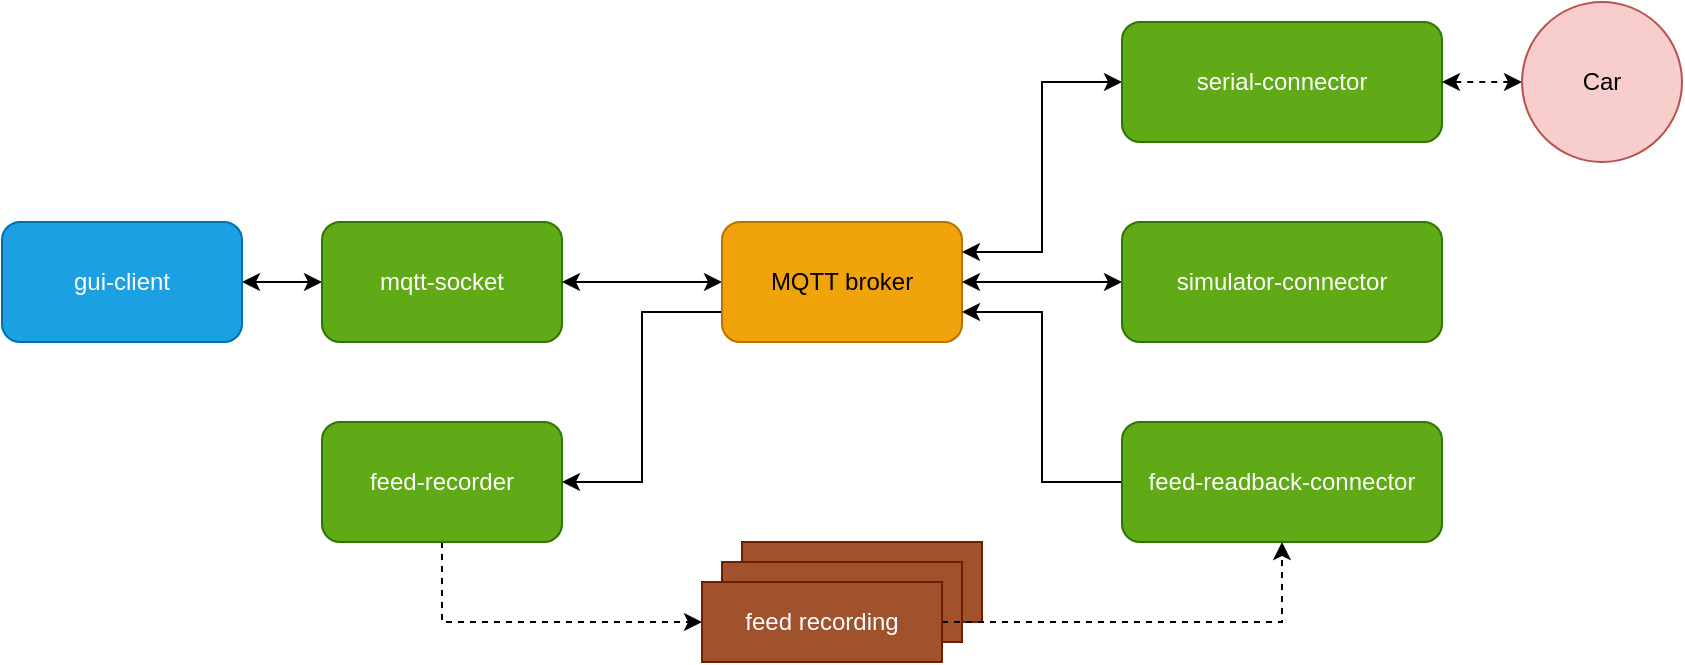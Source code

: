 <mxfile version="22.0.4" type="device">
  <diagram name="Page-1" id="iFMjg7ucCiu7c9m5ARqG">
    <mxGraphModel dx="1434" dy="760" grid="1" gridSize="10" guides="1" tooltips="1" connect="1" arrows="1" fold="1" page="1" pageScale="1" pageWidth="850" pageHeight="1100" math="0" shadow="0">
      <root>
        <mxCell id="0" />
        <mxCell id="1" parent="0" />
        <mxCell id="dM0U2xnKAeoFRcrRGGa5-11" style="edgeStyle=orthogonalEdgeStyle;rounded=0;orthogonalLoop=1;jettySize=auto;html=1;exitX=0;exitY=0.5;exitDx=0;exitDy=0;entryX=1;entryY=0.5;entryDx=0;entryDy=0;startArrow=classic;startFill=1;" parent="1" source="dM0U2xnKAeoFRcrRGGa5-1" target="dM0U2xnKAeoFRcrRGGa5-2" edge="1">
          <mxGeometry relative="1" as="geometry">
            <Array as="points">
              <mxPoint x="250" y="390" />
              <mxPoint x="250" y="390" />
            </Array>
          </mxGeometry>
        </mxCell>
        <mxCell id="dM0U2xnKAeoFRcrRGGa5-1" value="mqtt-socket" style="rounded=1;whiteSpace=wrap;html=1;fillColor=#60a917;fontColor=#ffffff;strokeColor=#2D7600;" parent="1" vertex="1">
          <mxGeometry x="280" y="360" width="120" height="60" as="geometry" />
        </mxCell>
        <mxCell id="dM0U2xnKAeoFRcrRGGa5-2" value="gui-client" style="rounded=1;whiteSpace=wrap;html=1;fillColor=#1ba1e2;fontColor=#ffffff;strokeColor=#006EAF;" parent="1" vertex="1">
          <mxGeometry x="120" y="360" width="120" height="60" as="geometry" />
        </mxCell>
        <mxCell id="dM0U2xnKAeoFRcrRGGa5-10" style="edgeStyle=orthogonalEdgeStyle;rounded=0;orthogonalLoop=1;jettySize=auto;html=1;exitX=0;exitY=0.5;exitDx=0;exitDy=0;entryX=1;entryY=0.5;entryDx=0;entryDy=0;startArrow=classic;startFill=1;" parent="1" source="dM0U2xnKAeoFRcrRGGa5-3" target="dM0U2xnKAeoFRcrRGGa5-1" edge="1">
          <mxGeometry relative="1" as="geometry" />
        </mxCell>
        <mxCell id="dM0U2xnKAeoFRcrRGGa5-15" style="edgeStyle=orthogonalEdgeStyle;rounded=0;orthogonalLoop=1;jettySize=auto;html=1;exitX=0;exitY=0.75;exitDx=0;exitDy=0;entryX=1;entryY=0.5;entryDx=0;entryDy=0;" parent="1" source="dM0U2xnKAeoFRcrRGGa5-3" target="dM0U2xnKAeoFRcrRGGa5-12" edge="1">
          <mxGeometry relative="1" as="geometry" />
        </mxCell>
        <mxCell id="dM0U2xnKAeoFRcrRGGa5-3" value="MQTT broker" style="rounded=1;whiteSpace=wrap;html=1;fillColor=#f0a30a;fontColor=#000000;strokeColor=#BD7000;" parent="1" vertex="1">
          <mxGeometry x="480" y="360" width="120" height="60" as="geometry" />
        </mxCell>
        <mxCell id="dM0U2xnKAeoFRcrRGGa5-7" style="edgeStyle=orthogonalEdgeStyle;rounded=0;orthogonalLoop=1;jettySize=auto;html=1;exitX=0;exitY=0.5;exitDx=0;exitDy=0;entryX=1;entryY=0.5;entryDx=0;entryDy=0;startArrow=classic;startFill=1;" parent="1" source="dM0U2xnKAeoFRcrRGGa5-4" target="dM0U2xnKAeoFRcrRGGa5-3" edge="1">
          <mxGeometry relative="1" as="geometry" />
        </mxCell>
        <mxCell id="dM0U2xnKAeoFRcrRGGa5-4" value="simulator-connector" style="rounded=1;whiteSpace=wrap;html=1;fillColor=#60a917;fontColor=#ffffff;strokeColor=#2D7600;" parent="1" vertex="1">
          <mxGeometry x="680" y="360" width="160" height="60" as="geometry" />
        </mxCell>
        <mxCell id="dM0U2xnKAeoFRcrRGGa5-8" style="edgeStyle=orthogonalEdgeStyle;rounded=0;orthogonalLoop=1;jettySize=auto;html=1;exitX=0;exitY=0.5;exitDx=0;exitDy=0;startArrow=classic;startFill=1;entryX=1;entryY=0.25;entryDx=0;entryDy=0;" parent="1" source="dM0U2xnKAeoFRcrRGGa5-5" target="dM0U2xnKAeoFRcrRGGa5-3" edge="1">
          <mxGeometry relative="1" as="geometry">
            <mxPoint x="600" y="370" as="targetPoint" />
            <Array as="points">
              <mxPoint x="640" y="290" />
              <mxPoint x="640" y="375" />
            </Array>
          </mxGeometry>
        </mxCell>
        <mxCell id="dM0U2xnKAeoFRcrRGGa5-5" value="serial-connector" style="rounded=1;whiteSpace=wrap;html=1;fillColor=#60a917;fontColor=#ffffff;strokeColor=#2D7600;" parent="1" vertex="1">
          <mxGeometry x="680" y="260" width="160" height="60" as="geometry" />
        </mxCell>
        <mxCell id="dM0U2xnKAeoFRcrRGGa5-9" style="edgeStyle=orthogonalEdgeStyle;rounded=0;orthogonalLoop=1;jettySize=auto;html=1;exitX=0;exitY=0.5;exitDx=0;exitDy=0;entryX=1;entryY=0.75;entryDx=0;entryDy=0;startArrow=none;startFill=0;" parent="1" source="dM0U2xnKAeoFRcrRGGa5-6" target="dM0U2xnKAeoFRcrRGGa5-3" edge="1">
          <mxGeometry relative="1" as="geometry">
            <Array as="points">
              <mxPoint x="640" y="490" />
              <mxPoint x="640" y="405" />
            </Array>
          </mxGeometry>
        </mxCell>
        <mxCell id="dM0U2xnKAeoFRcrRGGa5-6" value="feed-readback-connector" style="rounded=1;whiteSpace=wrap;html=1;fillColor=#60a917;fontColor=#ffffff;strokeColor=#2D7600;" parent="1" vertex="1">
          <mxGeometry x="680" y="460" width="160" height="60" as="geometry" />
        </mxCell>
        <mxCell id="R8UiBeT1CvxZoQtZIHoM-6" style="edgeStyle=orthogonalEdgeStyle;rounded=0;orthogonalLoop=1;jettySize=auto;html=1;exitX=0.5;exitY=1;exitDx=0;exitDy=0;entryX=0;entryY=0.5;entryDx=0;entryDy=0;dashed=1;" edge="1" parent="1" source="dM0U2xnKAeoFRcrRGGa5-12" target="R8UiBeT1CvxZoQtZIHoM-5">
          <mxGeometry relative="1" as="geometry" />
        </mxCell>
        <mxCell id="dM0U2xnKAeoFRcrRGGa5-12" value="feed-recorder" style="rounded=1;whiteSpace=wrap;html=1;fillColor=#60a917;fontColor=#ffffff;strokeColor=#2D7600;" parent="1" vertex="1">
          <mxGeometry x="280" y="460" width="120" height="60" as="geometry" />
        </mxCell>
        <mxCell id="R8UiBeT1CvxZoQtZIHoM-2" style="edgeStyle=orthogonalEdgeStyle;rounded=0;orthogonalLoop=1;jettySize=auto;html=1;exitX=0;exitY=0.5;exitDx=0;exitDy=0;entryX=1;entryY=0.5;entryDx=0;entryDy=0;startArrow=classic;startFill=1;dashed=1;" edge="1" parent="1" source="R8UiBeT1CvxZoQtZIHoM-1" target="dM0U2xnKAeoFRcrRGGa5-5">
          <mxGeometry relative="1" as="geometry" />
        </mxCell>
        <mxCell id="R8UiBeT1CvxZoQtZIHoM-1" value="Car" style="ellipse;whiteSpace=wrap;html=1;aspect=fixed;fillColor=#f8cecc;strokeColor=#b85450;" vertex="1" parent="1">
          <mxGeometry x="880" y="250" width="80" height="80" as="geometry" />
        </mxCell>
        <mxCell id="R8UiBeT1CvxZoQtZIHoM-3" value="feed recording" style="rounded=0;whiteSpace=wrap;html=1;fillColor=#a0522d;fontColor=#ffffff;strokeColor=#6D1F00;" vertex="1" parent="1">
          <mxGeometry x="490" y="520" width="120" height="40" as="geometry" />
        </mxCell>
        <mxCell id="R8UiBeT1CvxZoQtZIHoM-4" value="feed recording" style="rounded=0;whiteSpace=wrap;html=1;fillColor=#a0522d;fontColor=#ffffff;strokeColor=#6D1F00;" vertex="1" parent="1">
          <mxGeometry x="480" y="530" width="120" height="40" as="geometry" />
        </mxCell>
        <mxCell id="R8UiBeT1CvxZoQtZIHoM-7" style="edgeStyle=orthogonalEdgeStyle;rounded=0;orthogonalLoop=1;jettySize=auto;html=1;exitX=1;exitY=0.5;exitDx=0;exitDy=0;entryX=0.5;entryY=1;entryDx=0;entryDy=0;dashed=1;" edge="1" parent="1" source="R8UiBeT1CvxZoQtZIHoM-5" target="dM0U2xnKAeoFRcrRGGa5-6">
          <mxGeometry relative="1" as="geometry" />
        </mxCell>
        <mxCell id="R8UiBeT1CvxZoQtZIHoM-5" value="feed recording" style="rounded=0;whiteSpace=wrap;html=1;fillColor=#a0522d;fontColor=#ffffff;strokeColor=#6D1F00;" vertex="1" parent="1">
          <mxGeometry x="470" y="540" width="120" height="40" as="geometry" />
        </mxCell>
      </root>
    </mxGraphModel>
  </diagram>
</mxfile>
